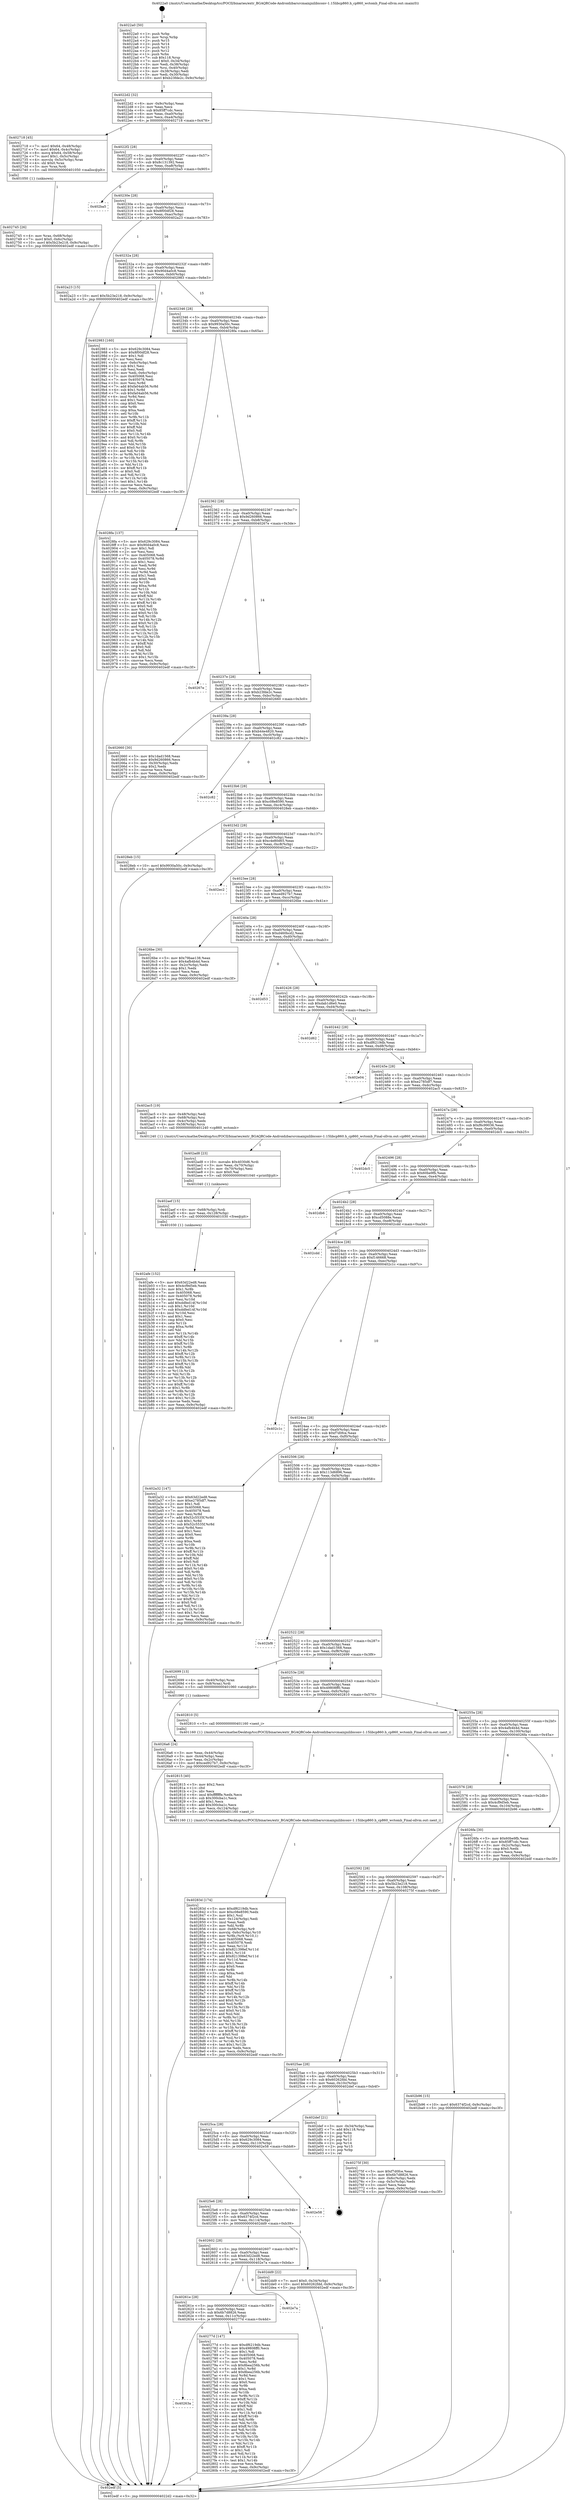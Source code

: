 digraph "0x4022a0" {
  label = "0x4022a0 (/mnt/c/Users/mathe/Desktop/tcc/POCII/binaries/extr_BGAQRCode-Androidzbarsrcmainjnilibiconv-1.15libcp860.h_cp860_wctomb_Final-ollvm.out::main(0))"
  labelloc = "t"
  node[shape=record]

  Entry [label="",width=0.3,height=0.3,shape=circle,fillcolor=black,style=filled]
  "0x4022d2" [label="{
     0x4022d2 [32]\l
     | [instrs]\l
     &nbsp;&nbsp;0x4022d2 \<+6\>: mov -0x9c(%rbp),%eax\l
     &nbsp;&nbsp;0x4022d8 \<+2\>: mov %eax,%ecx\l
     &nbsp;&nbsp;0x4022da \<+6\>: sub $0x85ff7cdc,%ecx\l
     &nbsp;&nbsp;0x4022e0 \<+6\>: mov %eax,-0xa0(%rbp)\l
     &nbsp;&nbsp;0x4022e6 \<+6\>: mov %ecx,-0xa4(%rbp)\l
     &nbsp;&nbsp;0x4022ec \<+6\>: je 0000000000402718 \<main+0x478\>\l
  }"]
  "0x402718" [label="{
     0x402718 [45]\l
     | [instrs]\l
     &nbsp;&nbsp;0x402718 \<+7\>: movl $0x64,-0x48(%rbp)\l
     &nbsp;&nbsp;0x40271f \<+7\>: movl $0x64,-0x4c(%rbp)\l
     &nbsp;&nbsp;0x402726 \<+8\>: movq $0x64,-0x58(%rbp)\l
     &nbsp;&nbsp;0x40272e \<+7\>: movl $0x1,-0x5c(%rbp)\l
     &nbsp;&nbsp;0x402735 \<+4\>: movslq -0x5c(%rbp),%rax\l
     &nbsp;&nbsp;0x402739 \<+4\>: shl $0x0,%rax\l
     &nbsp;&nbsp;0x40273d \<+3\>: mov %rax,%rdi\l
     &nbsp;&nbsp;0x402740 \<+5\>: call 0000000000401050 \<malloc@plt\>\l
     | [calls]\l
     &nbsp;&nbsp;0x401050 \{1\} (unknown)\l
  }"]
  "0x4022f2" [label="{
     0x4022f2 [28]\l
     | [instrs]\l
     &nbsp;&nbsp;0x4022f2 \<+5\>: jmp 00000000004022f7 \<main+0x57\>\l
     &nbsp;&nbsp;0x4022f7 \<+6\>: mov -0xa0(%rbp),%eax\l
     &nbsp;&nbsp;0x4022fd \<+5\>: sub $0x8c131392,%eax\l
     &nbsp;&nbsp;0x402302 \<+6\>: mov %eax,-0xa8(%rbp)\l
     &nbsp;&nbsp;0x402308 \<+6\>: je 0000000000402ba5 \<main+0x905\>\l
  }"]
  Exit [label="",width=0.3,height=0.3,shape=circle,fillcolor=black,style=filled,peripheries=2]
  "0x402ba5" [label="{
     0x402ba5\l
  }", style=dashed]
  "0x40230e" [label="{
     0x40230e [28]\l
     | [instrs]\l
     &nbsp;&nbsp;0x40230e \<+5\>: jmp 0000000000402313 \<main+0x73\>\l
     &nbsp;&nbsp;0x402313 \<+6\>: mov -0xa0(%rbp),%eax\l
     &nbsp;&nbsp;0x402319 \<+5\>: sub $0x8f00df28,%eax\l
     &nbsp;&nbsp;0x40231e \<+6\>: mov %eax,-0xac(%rbp)\l
     &nbsp;&nbsp;0x402324 \<+6\>: je 0000000000402a23 \<main+0x783\>\l
  }"]
  "0x402afe" [label="{
     0x402afe [152]\l
     | [instrs]\l
     &nbsp;&nbsp;0x402afe \<+5\>: mov $0x63d22ed8,%eax\l
     &nbsp;&nbsp;0x402b03 \<+5\>: mov $0x4cf9d5eb,%edx\l
     &nbsp;&nbsp;0x402b08 \<+3\>: mov $0x1,%r8b\l
     &nbsp;&nbsp;0x402b0b \<+7\>: mov 0x405068,%esi\l
     &nbsp;&nbsp;0x402b12 \<+8\>: mov 0x405078,%r9d\l
     &nbsp;&nbsp;0x402b1a \<+3\>: mov %esi,%r10d\l
     &nbsp;&nbsp;0x402b1d \<+7\>: add $0xddfed14f,%r10d\l
     &nbsp;&nbsp;0x402b24 \<+4\>: sub $0x1,%r10d\l
     &nbsp;&nbsp;0x402b28 \<+7\>: sub $0xddfed14f,%r10d\l
     &nbsp;&nbsp;0x402b2f \<+4\>: imul %r10d,%esi\l
     &nbsp;&nbsp;0x402b33 \<+3\>: and $0x1,%esi\l
     &nbsp;&nbsp;0x402b36 \<+3\>: cmp $0x0,%esi\l
     &nbsp;&nbsp;0x402b39 \<+4\>: sete %r11b\l
     &nbsp;&nbsp;0x402b3d \<+4\>: cmp $0xa,%r9d\l
     &nbsp;&nbsp;0x402b41 \<+3\>: setl %bl\l
     &nbsp;&nbsp;0x402b44 \<+3\>: mov %r11b,%r14b\l
     &nbsp;&nbsp;0x402b47 \<+4\>: xor $0xff,%r14b\l
     &nbsp;&nbsp;0x402b4b \<+3\>: mov %bl,%r15b\l
     &nbsp;&nbsp;0x402b4e \<+4\>: xor $0xff,%r15b\l
     &nbsp;&nbsp;0x402b52 \<+4\>: xor $0x1,%r8b\l
     &nbsp;&nbsp;0x402b56 \<+3\>: mov %r14b,%r12b\l
     &nbsp;&nbsp;0x402b59 \<+4\>: and $0xff,%r12b\l
     &nbsp;&nbsp;0x402b5d \<+3\>: and %r8b,%r11b\l
     &nbsp;&nbsp;0x402b60 \<+3\>: mov %r15b,%r13b\l
     &nbsp;&nbsp;0x402b63 \<+4\>: and $0xff,%r13b\l
     &nbsp;&nbsp;0x402b67 \<+3\>: and %r8b,%bl\l
     &nbsp;&nbsp;0x402b6a \<+3\>: or %r11b,%r12b\l
     &nbsp;&nbsp;0x402b6d \<+3\>: or %bl,%r13b\l
     &nbsp;&nbsp;0x402b70 \<+3\>: xor %r13b,%r12b\l
     &nbsp;&nbsp;0x402b73 \<+3\>: or %r15b,%r14b\l
     &nbsp;&nbsp;0x402b76 \<+4\>: xor $0xff,%r14b\l
     &nbsp;&nbsp;0x402b7a \<+4\>: or $0x1,%r8b\l
     &nbsp;&nbsp;0x402b7e \<+3\>: and %r8b,%r14b\l
     &nbsp;&nbsp;0x402b81 \<+3\>: or %r14b,%r12b\l
     &nbsp;&nbsp;0x402b84 \<+4\>: test $0x1,%r12b\l
     &nbsp;&nbsp;0x402b88 \<+3\>: cmovne %edx,%eax\l
     &nbsp;&nbsp;0x402b8b \<+6\>: mov %eax,-0x9c(%rbp)\l
     &nbsp;&nbsp;0x402b91 \<+5\>: jmp 0000000000402edf \<main+0xc3f\>\l
  }"]
  "0x402a23" [label="{
     0x402a23 [15]\l
     | [instrs]\l
     &nbsp;&nbsp;0x402a23 \<+10\>: movl $0x5b23e218,-0x9c(%rbp)\l
     &nbsp;&nbsp;0x402a2d \<+5\>: jmp 0000000000402edf \<main+0xc3f\>\l
  }"]
  "0x40232a" [label="{
     0x40232a [28]\l
     | [instrs]\l
     &nbsp;&nbsp;0x40232a \<+5\>: jmp 000000000040232f \<main+0x8f\>\l
     &nbsp;&nbsp;0x40232f \<+6\>: mov -0xa0(%rbp),%eax\l
     &nbsp;&nbsp;0x402335 \<+5\>: sub $0x90d4a0c8,%eax\l
     &nbsp;&nbsp;0x40233a \<+6\>: mov %eax,-0xb0(%rbp)\l
     &nbsp;&nbsp;0x402340 \<+6\>: je 0000000000402983 \<main+0x6e3\>\l
  }"]
  "0x402aef" [label="{
     0x402aef [15]\l
     | [instrs]\l
     &nbsp;&nbsp;0x402aef \<+4\>: mov -0x68(%rbp),%rdi\l
     &nbsp;&nbsp;0x402af3 \<+6\>: mov %eax,-0x128(%rbp)\l
     &nbsp;&nbsp;0x402af9 \<+5\>: call 0000000000401030 \<free@plt\>\l
     | [calls]\l
     &nbsp;&nbsp;0x401030 \{1\} (unknown)\l
  }"]
  "0x402983" [label="{
     0x402983 [160]\l
     | [instrs]\l
     &nbsp;&nbsp;0x402983 \<+5\>: mov $0x629c3084,%eax\l
     &nbsp;&nbsp;0x402988 \<+5\>: mov $0x8f00df28,%ecx\l
     &nbsp;&nbsp;0x40298d \<+2\>: mov $0x1,%dl\l
     &nbsp;&nbsp;0x40298f \<+2\>: xor %esi,%esi\l
     &nbsp;&nbsp;0x402991 \<+3\>: mov -0x6c(%rbp),%edi\l
     &nbsp;&nbsp;0x402994 \<+3\>: sub $0x1,%esi\l
     &nbsp;&nbsp;0x402997 \<+2\>: sub %esi,%edi\l
     &nbsp;&nbsp;0x402999 \<+3\>: mov %edi,-0x6c(%rbp)\l
     &nbsp;&nbsp;0x40299c \<+7\>: mov 0x405068,%esi\l
     &nbsp;&nbsp;0x4029a3 \<+7\>: mov 0x405078,%edi\l
     &nbsp;&nbsp;0x4029aa \<+3\>: mov %esi,%r8d\l
     &nbsp;&nbsp;0x4029ad \<+7\>: add $0xfa04ab56,%r8d\l
     &nbsp;&nbsp;0x4029b4 \<+4\>: sub $0x1,%r8d\l
     &nbsp;&nbsp;0x4029b8 \<+7\>: sub $0xfa04ab56,%r8d\l
     &nbsp;&nbsp;0x4029bf \<+4\>: imul %r8d,%esi\l
     &nbsp;&nbsp;0x4029c3 \<+3\>: and $0x1,%esi\l
     &nbsp;&nbsp;0x4029c6 \<+3\>: cmp $0x0,%esi\l
     &nbsp;&nbsp;0x4029c9 \<+4\>: sete %r9b\l
     &nbsp;&nbsp;0x4029cd \<+3\>: cmp $0xa,%edi\l
     &nbsp;&nbsp;0x4029d0 \<+4\>: setl %r10b\l
     &nbsp;&nbsp;0x4029d4 \<+3\>: mov %r9b,%r11b\l
     &nbsp;&nbsp;0x4029d7 \<+4\>: xor $0xff,%r11b\l
     &nbsp;&nbsp;0x4029db \<+3\>: mov %r10b,%bl\l
     &nbsp;&nbsp;0x4029de \<+3\>: xor $0xff,%bl\l
     &nbsp;&nbsp;0x4029e1 \<+3\>: xor $0x0,%dl\l
     &nbsp;&nbsp;0x4029e4 \<+3\>: mov %r11b,%r14b\l
     &nbsp;&nbsp;0x4029e7 \<+4\>: and $0x0,%r14b\l
     &nbsp;&nbsp;0x4029eb \<+3\>: and %dl,%r9b\l
     &nbsp;&nbsp;0x4029ee \<+3\>: mov %bl,%r15b\l
     &nbsp;&nbsp;0x4029f1 \<+4\>: and $0x0,%r15b\l
     &nbsp;&nbsp;0x4029f5 \<+3\>: and %dl,%r10b\l
     &nbsp;&nbsp;0x4029f8 \<+3\>: or %r9b,%r14b\l
     &nbsp;&nbsp;0x4029fb \<+3\>: or %r10b,%r15b\l
     &nbsp;&nbsp;0x4029fe \<+3\>: xor %r15b,%r14b\l
     &nbsp;&nbsp;0x402a01 \<+3\>: or %bl,%r11b\l
     &nbsp;&nbsp;0x402a04 \<+4\>: xor $0xff,%r11b\l
     &nbsp;&nbsp;0x402a08 \<+3\>: or $0x0,%dl\l
     &nbsp;&nbsp;0x402a0b \<+3\>: and %dl,%r11b\l
     &nbsp;&nbsp;0x402a0e \<+3\>: or %r11b,%r14b\l
     &nbsp;&nbsp;0x402a11 \<+4\>: test $0x1,%r14b\l
     &nbsp;&nbsp;0x402a15 \<+3\>: cmovne %ecx,%eax\l
     &nbsp;&nbsp;0x402a18 \<+6\>: mov %eax,-0x9c(%rbp)\l
     &nbsp;&nbsp;0x402a1e \<+5\>: jmp 0000000000402edf \<main+0xc3f\>\l
  }"]
  "0x402346" [label="{
     0x402346 [28]\l
     | [instrs]\l
     &nbsp;&nbsp;0x402346 \<+5\>: jmp 000000000040234b \<main+0xab\>\l
     &nbsp;&nbsp;0x40234b \<+6\>: mov -0xa0(%rbp),%eax\l
     &nbsp;&nbsp;0x402351 \<+5\>: sub $0x9930a50c,%eax\l
     &nbsp;&nbsp;0x402356 \<+6\>: mov %eax,-0xb4(%rbp)\l
     &nbsp;&nbsp;0x40235c \<+6\>: je 00000000004028fa \<main+0x65a\>\l
  }"]
  "0x402ad8" [label="{
     0x402ad8 [23]\l
     | [instrs]\l
     &nbsp;&nbsp;0x402ad8 \<+10\>: movabs $0x4030d6,%rdi\l
     &nbsp;&nbsp;0x402ae2 \<+3\>: mov %eax,-0x70(%rbp)\l
     &nbsp;&nbsp;0x402ae5 \<+3\>: mov -0x70(%rbp),%esi\l
     &nbsp;&nbsp;0x402ae8 \<+2\>: mov $0x0,%al\l
     &nbsp;&nbsp;0x402aea \<+5\>: call 0000000000401040 \<printf@plt\>\l
     | [calls]\l
     &nbsp;&nbsp;0x401040 \{1\} (unknown)\l
  }"]
  "0x4028fa" [label="{
     0x4028fa [137]\l
     | [instrs]\l
     &nbsp;&nbsp;0x4028fa \<+5\>: mov $0x629c3084,%eax\l
     &nbsp;&nbsp;0x4028ff \<+5\>: mov $0x90d4a0c8,%ecx\l
     &nbsp;&nbsp;0x402904 \<+2\>: mov $0x1,%dl\l
     &nbsp;&nbsp;0x402906 \<+2\>: xor %esi,%esi\l
     &nbsp;&nbsp;0x402908 \<+7\>: mov 0x405068,%edi\l
     &nbsp;&nbsp;0x40290f \<+8\>: mov 0x405078,%r8d\l
     &nbsp;&nbsp;0x402917 \<+3\>: sub $0x1,%esi\l
     &nbsp;&nbsp;0x40291a \<+3\>: mov %edi,%r9d\l
     &nbsp;&nbsp;0x40291d \<+3\>: add %esi,%r9d\l
     &nbsp;&nbsp;0x402920 \<+4\>: imul %r9d,%edi\l
     &nbsp;&nbsp;0x402924 \<+3\>: and $0x1,%edi\l
     &nbsp;&nbsp;0x402927 \<+3\>: cmp $0x0,%edi\l
     &nbsp;&nbsp;0x40292a \<+4\>: sete %r10b\l
     &nbsp;&nbsp;0x40292e \<+4\>: cmp $0xa,%r8d\l
     &nbsp;&nbsp;0x402932 \<+4\>: setl %r11b\l
     &nbsp;&nbsp;0x402936 \<+3\>: mov %r10b,%bl\l
     &nbsp;&nbsp;0x402939 \<+3\>: xor $0xff,%bl\l
     &nbsp;&nbsp;0x40293c \<+3\>: mov %r11b,%r14b\l
     &nbsp;&nbsp;0x40293f \<+4\>: xor $0xff,%r14b\l
     &nbsp;&nbsp;0x402943 \<+3\>: xor $0x0,%dl\l
     &nbsp;&nbsp;0x402946 \<+3\>: mov %bl,%r15b\l
     &nbsp;&nbsp;0x402949 \<+4\>: and $0x0,%r15b\l
     &nbsp;&nbsp;0x40294d \<+3\>: and %dl,%r10b\l
     &nbsp;&nbsp;0x402950 \<+3\>: mov %r14b,%r12b\l
     &nbsp;&nbsp;0x402953 \<+4\>: and $0x0,%r12b\l
     &nbsp;&nbsp;0x402957 \<+3\>: and %dl,%r11b\l
     &nbsp;&nbsp;0x40295a \<+3\>: or %r10b,%r15b\l
     &nbsp;&nbsp;0x40295d \<+3\>: or %r11b,%r12b\l
     &nbsp;&nbsp;0x402960 \<+3\>: xor %r12b,%r15b\l
     &nbsp;&nbsp;0x402963 \<+3\>: or %r14b,%bl\l
     &nbsp;&nbsp;0x402966 \<+3\>: xor $0xff,%bl\l
     &nbsp;&nbsp;0x402969 \<+3\>: or $0x0,%dl\l
     &nbsp;&nbsp;0x40296c \<+2\>: and %dl,%bl\l
     &nbsp;&nbsp;0x40296e \<+3\>: or %bl,%r15b\l
     &nbsp;&nbsp;0x402971 \<+4\>: test $0x1,%r15b\l
     &nbsp;&nbsp;0x402975 \<+3\>: cmovne %ecx,%eax\l
     &nbsp;&nbsp;0x402978 \<+6\>: mov %eax,-0x9c(%rbp)\l
     &nbsp;&nbsp;0x40297e \<+5\>: jmp 0000000000402edf \<main+0xc3f\>\l
  }"]
  "0x402362" [label="{
     0x402362 [28]\l
     | [instrs]\l
     &nbsp;&nbsp;0x402362 \<+5\>: jmp 0000000000402367 \<main+0xc7\>\l
     &nbsp;&nbsp;0x402367 \<+6\>: mov -0xa0(%rbp),%eax\l
     &nbsp;&nbsp;0x40236d \<+5\>: sub $0x9d260866,%eax\l
     &nbsp;&nbsp;0x402372 \<+6\>: mov %eax,-0xb8(%rbp)\l
     &nbsp;&nbsp;0x402378 \<+6\>: je 000000000040267e \<main+0x3de\>\l
  }"]
  "0x40283d" [label="{
     0x40283d [174]\l
     | [instrs]\l
     &nbsp;&nbsp;0x40283d \<+5\>: mov $0xdf6219db,%ecx\l
     &nbsp;&nbsp;0x402842 \<+5\>: mov $0xc08e8590,%edx\l
     &nbsp;&nbsp;0x402847 \<+3\>: mov $0x1,%sil\l
     &nbsp;&nbsp;0x40284a \<+6\>: mov -0x124(%rbp),%edi\l
     &nbsp;&nbsp;0x402850 \<+3\>: imul %eax,%edi\l
     &nbsp;&nbsp;0x402853 \<+3\>: mov %dil,%r8b\l
     &nbsp;&nbsp;0x402856 \<+4\>: mov -0x68(%rbp),%r9\l
     &nbsp;&nbsp;0x40285a \<+4\>: movslq -0x6c(%rbp),%r10\l
     &nbsp;&nbsp;0x40285e \<+4\>: mov %r8b,(%r9,%r10,1)\l
     &nbsp;&nbsp;0x402862 \<+7\>: mov 0x405068,%eax\l
     &nbsp;&nbsp;0x402869 \<+7\>: mov 0x405078,%edi\l
     &nbsp;&nbsp;0x402870 \<+3\>: mov %eax,%r11d\l
     &nbsp;&nbsp;0x402873 \<+7\>: sub $0x821398ef,%r11d\l
     &nbsp;&nbsp;0x40287a \<+4\>: sub $0x1,%r11d\l
     &nbsp;&nbsp;0x40287e \<+7\>: add $0x821398ef,%r11d\l
     &nbsp;&nbsp;0x402885 \<+4\>: imul %r11d,%eax\l
     &nbsp;&nbsp;0x402889 \<+3\>: and $0x1,%eax\l
     &nbsp;&nbsp;0x40288c \<+3\>: cmp $0x0,%eax\l
     &nbsp;&nbsp;0x40288f \<+4\>: sete %r8b\l
     &nbsp;&nbsp;0x402893 \<+3\>: cmp $0xa,%edi\l
     &nbsp;&nbsp;0x402896 \<+3\>: setl %bl\l
     &nbsp;&nbsp;0x402899 \<+3\>: mov %r8b,%r14b\l
     &nbsp;&nbsp;0x40289c \<+4\>: xor $0xff,%r14b\l
     &nbsp;&nbsp;0x4028a0 \<+3\>: mov %bl,%r15b\l
     &nbsp;&nbsp;0x4028a3 \<+4\>: xor $0xff,%r15b\l
     &nbsp;&nbsp;0x4028a7 \<+4\>: xor $0x0,%sil\l
     &nbsp;&nbsp;0x4028ab \<+3\>: mov %r14b,%r12b\l
     &nbsp;&nbsp;0x4028ae \<+4\>: and $0x0,%r12b\l
     &nbsp;&nbsp;0x4028b2 \<+3\>: and %sil,%r8b\l
     &nbsp;&nbsp;0x4028b5 \<+3\>: mov %r15b,%r13b\l
     &nbsp;&nbsp;0x4028b8 \<+4\>: and $0x0,%r13b\l
     &nbsp;&nbsp;0x4028bc \<+3\>: and %sil,%bl\l
     &nbsp;&nbsp;0x4028bf \<+3\>: or %r8b,%r12b\l
     &nbsp;&nbsp;0x4028c2 \<+3\>: or %bl,%r13b\l
     &nbsp;&nbsp;0x4028c5 \<+3\>: xor %r13b,%r12b\l
     &nbsp;&nbsp;0x4028c8 \<+3\>: or %r15b,%r14b\l
     &nbsp;&nbsp;0x4028cb \<+4\>: xor $0xff,%r14b\l
     &nbsp;&nbsp;0x4028cf \<+4\>: or $0x0,%sil\l
     &nbsp;&nbsp;0x4028d3 \<+3\>: and %sil,%r14b\l
     &nbsp;&nbsp;0x4028d6 \<+3\>: or %r14b,%r12b\l
     &nbsp;&nbsp;0x4028d9 \<+4\>: test $0x1,%r12b\l
     &nbsp;&nbsp;0x4028dd \<+3\>: cmovne %edx,%ecx\l
     &nbsp;&nbsp;0x4028e0 \<+6\>: mov %ecx,-0x9c(%rbp)\l
     &nbsp;&nbsp;0x4028e6 \<+5\>: jmp 0000000000402edf \<main+0xc3f\>\l
  }"]
  "0x40267e" [label="{
     0x40267e\l
  }", style=dashed]
  "0x40237e" [label="{
     0x40237e [28]\l
     | [instrs]\l
     &nbsp;&nbsp;0x40237e \<+5\>: jmp 0000000000402383 \<main+0xe3\>\l
     &nbsp;&nbsp;0x402383 \<+6\>: mov -0xa0(%rbp),%eax\l
     &nbsp;&nbsp;0x402389 \<+5\>: sub $0xb23fde2c,%eax\l
     &nbsp;&nbsp;0x40238e \<+6\>: mov %eax,-0xbc(%rbp)\l
     &nbsp;&nbsp;0x402394 \<+6\>: je 0000000000402660 \<main+0x3c0\>\l
  }"]
  "0x402815" [label="{
     0x402815 [40]\l
     | [instrs]\l
     &nbsp;&nbsp;0x402815 \<+5\>: mov $0x2,%ecx\l
     &nbsp;&nbsp;0x40281a \<+1\>: cltd\l
     &nbsp;&nbsp;0x40281b \<+2\>: idiv %ecx\l
     &nbsp;&nbsp;0x40281d \<+6\>: imul $0xfffffffe,%edx,%ecx\l
     &nbsp;&nbsp;0x402823 \<+6\>: sub $0x300cba1c,%ecx\l
     &nbsp;&nbsp;0x402829 \<+3\>: add $0x1,%ecx\l
     &nbsp;&nbsp;0x40282c \<+6\>: add $0x300cba1c,%ecx\l
     &nbsp;&nbsp;0x402832 \<+6\>: mov %ecx,-0x124(%rbp)\l
     &nbsp;&nbsp;0x402838 \<+5\>: call 0000000000401160 \<next_i\>\l
     | [calls]\l
     &nbsp;&nbsp;0x401160 \{1\} (/mnt/c/Users/mathe/Desktop/tcc/POCII/binaries/extr_BGAQRCode-Androidzbarsrcmainjnilibiconv-1.15libcp860.h_cp860_wctomb_Final-ollvm.out::next_i)\l
  }"]
  "0x402660" [label="{
     0x402660 [30]\l
     | [instrs]\l
     &nbsp;&nbsp;0x402660 \<+5\>: mov $0x1dad1568,%eax\l
     &nbsp;&nbsp;0x402665 \<+5\>: mov $0x9d260866,%ecx\l
     &nbsp;&nbsp;0x40266a \<+3\>: mov -0x30(%rbp),%edx\l
     &nbsp;&nbsp;0x40266d \<+3\>: cmp $0x2,%edx\l
     &nbsp;&nbsp;0x402670 \<+3\>: cmovne %ecx,%eax\l
     &nbsp;&nbsp;0x402673 \<+6\>: mov %eax,-0x9c(%rbp)\l
     &nbsp;&nbsp;0x402679 \<+5\>: jmp 0000000000402edf \<main+0xc3f\>\l
  }"]
  "0x40239a" [label="{
     0x40239a [28]\l
     | [instrs]\l
     &nbsp;&nbsp;0x40239a \<+5\>: jmp 000000000040239f \<main+0xff\>\l
     &nbsp;&nbsp;0x40239f \<+6\>: mov -0xa0(%rbp),%eax\l
     &nbsp;&nbsp;0x4023a5 \<+5\>: sub $0xb44e4820,%eax\l
     &nbsp;&nbsp;0x4023aa \<+6\>: mov %eax,-0xc0(%rbp)\l
     &nbsp;&nbsp;0x4023b0 \<+6\>: je 0000000000402c82 \<main+0x9e2\>\l
  }"]
  "0x402edf" [label="{
     0x402edf [5]\l
     | [instrs]\l
     &nbsp;&nbsp;0x402edf \<+5\>: jmp 00000000004022d2 \<main+0x32\>\l
  }"]
  "0x4022a0" [label="{
     0x4022a0 [50]\l
     | [instrs]\l
     &nbsp;&nbsp;0x4022a0 \<+1\>: push %rbp\l
     &nbsp;&nbsp;0x4022a1 \<+3\>: mov %rsp,%rbp\l
     &nbsp;&nbsp;0x4022a4 \<+2\>: push %r15\l
     &nbsp;&nbsp;0x4022a6 \<+2\>: push %r14\l
     &nbsp;&nbsp;0x4022a8 \<+2\>: push %r13\l
     &nbsp;&nbsp;0x4022aa \<+2\>: push %r12\l
     &nbsp;&nbsp;0x4022ac \<+1\>: push %rbx\l
     &nbsp;&nbsp;0x4022ad \<+7\>: sub $0x118,%rsp\l
     &nbsp;&nbsp;0x4022b4 \<+7\>: movl $0x0,-0x34(%rbp)\l
     &nbsp;&nbsp;0x4022bb \<+3\>: mov %edi,-0x38(%rbp)\l
     &nbsp;&nbsp;0x4022be \<+4\>: mov %rsi,-0x40(%rbp)\l
     &nbsp;&nbsp;0x4022c2 \<+3\>: mov -0x38(%rbp),%edi\l
     &nbsp;&nbsp;0x4022c5 \<+3\>: mov %edi,-0x30(%rbp)\l
     &nbsp;&nbsp;0x4022c8 \<+10\>: movl $0xb23fde2c,-0x9c(%rbp)\l
  }"]
  "0x40263a" [label="{
     0x40263a\l
  }", style=dashed]
  "0x402c82" [label="{
     0x402c82\l
  }", style=dashed]
  "0x4023b6" [label="{
     0x4023b6 [28]\l
     | [instrs]\l
     &nbsp;&nbsp;0x4023b6 \<+5\>: jmp 00000000004023bb \<main+0x11b\>\l
     &nbsp;&nbsp;0x4023bb \<+6\>: mov -0xa0(%rbp),%eax\l
     &nbsp;&nbsp;0x4023c1 \<+5\>: sub $0xc08e8590,%eax\l
     &nbsp;&nbsp;0x4023c6 \<+6\>: mov %eax,-0xc4(%rbp)\l
     &nbsp;&nbsp;0x4023cc \<+6\>: je 00000000004028eb \<main+0x64b\>\l
  }"]
  "0x40277d" [label="{
     0x40277d [147]\l
     | [instrs]\l
     &nbsp;&nbsp;0x40277d \<+5\>: mov $0xdf6219db,%eax\l
     &nbsp;&nbsp;0x402782 \<+5\>: mov $0x49808ff0,%ecx\l
     &nbsp;&nbsp;0x402787 \<+2\>: mov $0x1,%dl\l
     &nbsp;&nbsp;0x402789 \<+7\>: mov 0x405068,%esi\l
     &nbsp;&nbsp;0x402790 \<+7\>: mov 0x405078,%edi\l
     &nbsp;&nbsp;0x402797 \<+3\>: mov %esi,%r8d\l
     &nbsp;&nbsp;0x40279a \<+7\>: sub $0x8bea256b,%r8d\l
     &nbsp;&nbsp;0x4027a1 \<+4\>: sub $0x1,%r8d\l
     &nbsp;&nbsp;0x4027a5 \<+7\>: add $0x8bea256b,%r8d\l
     &nbsp;&nbsp;0x4027ac \<+4\>: imul %r8d,%esi\l
     &nbsp;&nbsp;0x4027b0 \<+3\>: and $0x1,%esi\l
     &nbsp;&nbsp;0x4027b3 \<+3\>: cmp $0x0,%esi\l
     &nbsp;&nbsp;0x4027b6 \<+4\>: sete %r9b\l
     &nbsp;&nbsp;0x4027ba \<+3\>: cmp $0xa,%edi\l
     &nbsp;&nbsp;0x4027bd \<+4\>: setl %r10b\l
     &nbsp;&nbsp;0x4027c1 \<+3\>: mov %r9b,%r11b\l
     &nbsp;&nbsp;0x4027c4 \<+4\>: xor $0xff,%r11b\l
     &nbsp;&nbsp;0x4027c8 \<+3\>: mov %r10b,%bl\l
     &nbsp;&nbsp;0x4027cb \<+3\>: xor $0xff,%bl\l
     &nbsp;&nbsp;0x4027ce \<+3\>: xor $0x1,%dl\l
     &nbsp;&nbsp;0x4027d1 \<+3\>: mov %r11b,%r14b\l
     &nbsp;&nbsp;0x4027d4 \<+4\>: and $0xff,%r14b\l
     &nbsp;&nbsp;0x4027d8 \<+3\>: and %dl,%r9b\l
     &nbsp;&nbsp;0x4027db \<+3\>: mov %bl,%r15b\l
     &nbsp;&nbsp;0x4027de \<+4\>: and $0xff,%r15b\l
     &nbsp;&nbsp;0x4027e2 \<+3\>: and %dl,%r10b\l
     &nbsp;&nbsp;0x4027e5 \<+3\>: or %r9b,%r14b\l
     &nbsp;&nbsp;0x4027e8 \<+3\>: or %r10b,%r15b\l
     &nbsp;&nbsp;0x4027eb \<+3\>: xor %r15b,%r14b\l
     &nbsp;&nbsp;0x4027ee \<+3\>: or %bl,%r11b\l
     &nbsp;&nbsp;0x4027f1 \<+4\>: xor $0xff,%r11b\l
     &nbsp;&nbsp;0x4027f5 \<+3\>: or $0x1,%dl\l
     &nbsp;&nbsp;0x4027f8 \<+3\>: and %dl,%r11b\l
     &nbsp;&nbsp;0x4027fb \<+3\>: or %r11b,%r14b\l
     &nbsp;&nbsp;0x4027fe \<+4\>: test $0x1,%r14b\l
     &nbsp;&nbsp;0x402802 \<+3\>: cmovne %ecx,%eax\l
     &nbsp;&nbsp;0x402805 \<+6\>: mov %eax,-0x9c(%rbp)\l
     &nbsp;&nbsp;0x40280b \<+5\>: jmp 0000000000402edf \<main+0xc3f\>\l
  }"]
  "0x4028eb" [label="{
     0x4028eb [15]\l
     | [instrs]\l
     &nbsp;&nbsp;0x4028eb \<+10\>: movl $0x9930a50c,-0x9c(%rbp)\l
     &nbsp;&nbsp;0x4028f5 \<+5\>: jmp 0000000000402edf \<main+0xc3f\>\l
  }"]
  "0x4023d2" [label="{
     0x4023d2 [28]\l
     | [instrs]\l
     &nbsp;&nbsp;0x4023d2 \<+5\>: jmp 00000000004023d7 \<main+0x137\>\l
     &nbsp;&nbsp;0x4023d7 \<+6\>: mov -0xa0(%rbp),%eax\l
     &nbsp;&nbsp;0x4023dd \<+5\>: sub $0xc4e80d65,%eax\l
     &nbsp;&nbsp;0x4023e2 \<+6\>: mov %eax,-0xc8(%rbp)\l
     &nbsp;&nbsp;0x4023e8 \<+6\>: je 0000000000402ec2 \<main+0xc22\>\l
  }"]
  "0x40261e" [label="{
     0x40261e [28]\l
     | [instrs]\l
     &nbsp;&nbsp;0x40261e \<+5\>: jmp 0000000000402623 \<main+0x383\>\l
     &nbsp;&nbsp;0x402623 \<+6\>: mov -0xa0(%rbp),%eax\l
     &nbsp;&nbsp;0x402629 \<+5\>: sub $0x6b7d8826,%eax\l
     &nbsp;&nbsp;0x40262e \<+6\>: mov %eax,-0x11c(%rbp)\l
     &nbsp;&nbsp;0x402634 \<+6\>: je 000000000040277d \<main+0x4dd\>\l
  }"]
  "0x402ec2" [label="{
     0x402ec2\l
  }", style=dashed]
  "0x4023ee" [label="{
     0x4023ee [28]\l
     | [instrs]\l
     &nbsp;&nbsp;0x4023ee \<+5\>: jmp 00000000004023f3 \<main+0x153\>\l
     &nbsp;&nbsp;0x4023f3 \<+6\>: mov -0xa0(%rbp),%eax\l
     &nbsp;&nbsp;0x4023f9 \<+5\>: sub $0xced927b7,%eax\l
     &nbsp;&nbsp;0x4023fe \<+6\>: mov %eax,-0xcc(%rbp)\l
     &nbsp;&nbsp;0x402404 \<+6\>: je 00000000004026be \<main+0x41e\>\l
  }"]
  "0x402e7a" [label="{
     0x402e7a\l
  }", style=dashed]
  "0x4026be" [label="{
     0x4026be [30]\l
     | [instrs]\l
     &nbsp;&nbsp;0x4026be \<+5\>: mov $0x79bae138,%eax\l
     &nbsp;&nbsp;0x4026c3 \<+5\>: mov $0x4afb4b4d,%ecx\l
     &nbsp;&nbsp;0x4026c8 \<+3\>: mov -0x2c(%rbp),%edx\l
     &nbsp;&nbsp;0x4026cb \<+3\>: cmp $0x1,%edx\l
     &nbsp;&nbsp;0x4026ce \<+3\>: cmovl %ecx,%eax\l
     &nbsp;&nbsp;0x4026d1 \<+6\>: mov %eax,-0x9c(%rbp)\l
     &nbsp;&nbsp;0x4026d7 \<+5\>: jmp 0000000000402edf \<main+0xc3f\>\l
  }"]
  "0x40240a" [label="{
     0x40240a [28]\l
     | [instrs]\l
     &nbsp;&nbsp;0x40240a \<+5\>: jmp 000000000040240f \<main+0x16f\>\l
     &nbsp;&nbsp;0x40240f \<+6\>: mov -0xa0(%rbp),%eax\l
     &nbsp;&nbsp;0x402415 \<+5\>: sub $0xd460bcd2,%eax\l
     &nbsp;&nbsp;0x40241a \<+6\>: mov %eax,-0xd0(%rbp)\l
     &nbsp;&nbsp;0x402420 \<+6\>: je 0000000000402d53 \<main+0xab3\>\l
  }"]
  "0x402602" [label="{
     0x402602 [28]\l
     | [instrs]\l
     &nbsp;&nbsp;0x402602 \<+5\>: jmp 0000000000402607 \<main+0x367\>\l
     &nbsp;&nbsp;0x402607 \<+6\>: mov -0xa0(%rbp),%eax\l
     &nbsp;&nbsp;0x40260d \<+5\>: sub $0x63d22ed8,%eax\l
     &nbsp;&nbsp;0x402612 \<+6\>: mov %eax,-0x118(%rbp)\l
     &nbsp;&nbsp;0x402618 \<+6\>: je 0000000000402e7a \<main+0xbda\>\l
  }"]
  "0x402d53" [label="{
     0x402d53\l
  }", style=dashed]
  "0x402426" [label="{
     0x402426 [28]\l
     | [instrs]\l
     &nbsp;&nbsp;0x402426 \<+5\>: jmp 000000000040242b \<main+0x18b\>\l
     &nbsp;&nbsp;0x40242b \<+6\>: mov -0xa0(%rbp),%eax\l
     &nbsp;&nbsp;0x402431 \<+5\>: sub $0xdab1d6e0,%eax\l
     &nbsp;&nbsp;0x402436 \<+6\>: mov %eax,-0xd4(%rbp)\l
     &nbsp;&nbsp;0x40243c \<+6\>: je 0000000000402d62 \<main+0xac2\>\l
  }"]
  "0x402dd9" [label="{
     0x402dd9 [22]\l
     | [instrs]\l
     &nbsp;&nbsp;0x402dd9 \<+7\>: movl $0x0,-0x34(%rbp)\l
     &nbsp;&nbsp;0x402de0 \<+10\>: movl $0x60262fdd,-0x9c(%rbp)\l
     &nbsp;&nbsp;0x402dea \<+5\>: jmp 0000000000402edf \<main+0xc3f\>\l
  }"]
  "0x402d62" [label="{
     0x402d62\l
  }", style=dashed]
  "0x402442" [label="{
     0x402442 [28]\l
     | [instrs]\l
     &nbsp;&nbsp;0x402442 \<+5\>: jmp 0000000000402447 \<main+0x1a7\>\l
     &nbsp;&nbsp;0x402447 \<+6\>: mov -0xa0(%rbp),%eax\l
     &nbsp;&nbsp;0x40244d \<+5\>: sub $0xdf6219db,%eax\l
     &nbsp;&nbsp;0x402452 \<+6\>: mov %eax,-0xd8(%rbp)\l
     &nbsp;&nbsp;0x402458 \<+6\>: je 0000000000402e04 \<main+0xb64\>\l
  }"]
  "0x4025e6" [label="{
     0x4025e6 [28]\l
     | [instrs]\l
     &nbsp;&nbsp;0x4025e6 \<+5\>: jmp 00000000004025eb \<main+0x34b\>\l
     &nbsp;&nbsp;0x4025eb \<+6\>: mov -0xa0(%rbp),%eax\l
     &nbsp;&nbsp;0x4025f1 \<+5\>: sub $0x6374f2cd,%eax\l
     &nbsp;&nbsp;0x4025f6 \<+6\>: mov %eax,-0x114(%rbp)\l
     &nbsp;&nbsp;0x4025fc \<+6\>: je 0000000000402dd9 \<main+0xb39\>\l
  }"]
  "0x402e04" [label="{
     0x402e04\l
  }", style=dashed]
  "0x40245e" [label="{
     0x40245e [28]\l
     | [instrs]\l
     &nbsp;&nbsp;0x40245e \<+5\>: jmp 0000000000402463 \<main+0x1c3\>\l
     &nbsp;&nbsp;0x402463 \<+6\>: mov -0xa0(%rbp),%eax\l
     &nbsp;&nbsp;0x402469 \<+5\>: sub $0xe2785df7,%eax\l
     &nbsp;&nbsp;0x40246e \<+6\>: mov %eax,-0xdc(%rbp)\l
     &nbsp;&nbsp;0x402474 \<+6\>: je 0000000000402ac5 \<main+0x825\>\l
  }"]
  "0x402e58" [label="{
     0x402e58\l
  }", style=dashed]
  "0x402ac5" [label="{
     0x402ac5 [19]\l
     | [instrs]\l
     &nbsp;&nbsp;0x402ac5 \<+3\>: mov -0x48(%rbp),%edi\l
     &nbsp;&nbsp;0x402ac8 \<+4\>: mov -0x68(%rbp),%rsi\l
     &nbsp;&nbsp;0x402acc \<+3\>: mov -0x4c(%rbp),%edx\l
     &nbsp;&nbsp;0x402acf \<+4\>: mov -0x58(%rbp),%rcx\l
     &nbsp;&nbsp;0x402ad3 \<+5\>: call 0000000000401240 \<cp860_wctomb\>\l
     | [calls]\l
     &nbsp;&nbsp;0x401240 \{1\} (/mnt/c/Users/mathe/Desktop/tcc/POCII/binaries/extr_BGAQRCode-Androidzbarsrcmainjnilibiconv-1.15libcp860.h_cp860_wctomb_Final-ollvm.out::cp860_wctomb)\l
  }"]
  "0x40247a" [label="{
     0x40247a [28]\l
     | [instrs]\l
     &nbsp;&nbsp;0x40247a \<+5\>: jmp 000000000040247f \<main+0x1df\>\l
     &nbsp;&nbsp;0x40247f \<+6\>: mov -0xa0(%rbp),%eax\l
     &nbsp;&nbsp;0x402485 \<+5\>: sub $0xf6c99036,%eax\l
     &nbsp;&nbsp;0x40248a \<+6\>: mov %eax,-0xe0(%rbp)\l
     &nbsp;&nbsp;0x402490 \<+6\>: je 0000000000402dc5 \<main+0xb25\>\l
  }"]
  "0x4025ca" [label="{
     0x4025ca [28]\l
     | [instrs]\l
     &nbsp;&nbsp;0x4025ca \<+5\>: jmp 00000000004025cf \<main+0x32f\>\l
     &nbsp;&nbsp;0x4025cf \<+6\>: mov -0xa0(%rbp),%eax\l
     &nbsp;&nbsp;0x4025d5 \<+5\>: sub $0x629c3084,%eax\l
     &nbsp;&nbsp;0x4025da \<+6\>: mov %eax,-0x110(%rbp)\l
     &nbsp;&nbsp;0x4025e0 \<+6\>: je 0000000000402e58 \<main+0xbb8\>\l
  }"]
  "0x402dc5" [label="{
     0x402dc5\l
  }", style=dashed]
  "0x402496" [label="{
     0x402496 [28]\l
     | [instrs]\l
     &nbsp;&nbsp;0x402496 \<+5\>: jmp 000000000040249b \<main+0x1fb\>\l
     &nbsp;&nbsp;0x40249b \<+6\>: mov -0xa0(%rbp),%eax\l
     &nbsp;&nbsp;0x4024a1 \<+5\>: sub $0x60be9fb,%eax\l
     &nbsp;&nbsp;0x4024a6 \<+6\>: mov %eax,-0xe4(%rbp)\l
     &nbsp;&nbsp;0x4024ac \<+6\>: je 0000000000402db6 \<main+0xb16\>\l
  }"]
  "0x402def" [label="{
     0x402def [21]\l
     | [instrs]\l
     &nbsp;&nbsp;0x402def \<+3\>: mov -0x34(%rbp),%eax\l
     &nbsp;&nbsp;0x402df2 \<+7\>: add $0x118,%rsp\l
     &nbsp;&nbsp;0x402df9 \<+1\>: pop %rbx\l
     &nbsp;&nbsp;0x402dfa \<+2\>: pop %r12\l
     &nbsp;&nbsp;0x402dfc \<+2\>: pop %r13\l
     &nbsp;&nbsp;0x402dfe \<+2\>: pop %r14\l
     &nbsp;&nbsp;0x402e00 \<+2\>: pop %r15\l
     &nbsp;&nbsp;0x402e02 \<+1\>: pop %rbp\l
     &nbsp;&nbsp;0x402e03 \<+1\>: ret\l
  }"]
  "0x402db6" [label="{
     0x402db6\l
  }", style=dashed]
  "0x4024b2" [label="{
     0x4024b2 [28]\l
     | [instrs]\l
     &nbsp;&nbsp;0x4024b2 \<+5\>: jmp 00000000004024b7 \<main+0x217\>\l
     &nbsp;&nbsp;0x4024b7 \<+6\>: mov -0xa0(%rbp),%eax\l
     &nbsp;&nbsp;0x4024bd \<+5\>: sub $0xcd5088e,%eax\l
     &nbsp;&nbsp;0x4024c2 \<+6\>: mov %eax,-0xe8(%rbp)\l
     &nbsp;&nbsp;0x4024c8 \<+6\>: je 0000000000402cdd \<main+0xa3d\>\l
  }"]
  "0x4025ae" [label="{
     0x4025ae [28]\l
     | [instrs]\l
     &nbsp;&nbsp;0x4025ae \<+5\>: jmp 00000000004025b3 \<main+0x313\>\l
     &nbsp;&nbsp;0x4025b3 \<+6\>: mov -0xa0(%rbp),%eax\l
     &nbsp;&nbsp;0x4025b9 \<+5\>: sub $0x60262fdd,%eax\l
     &nbsp;&nbsp;0x4025be \<+6\>: mov %eax,-0x10c(%rbp)\l
     &nbsp;&nbsp;0x4025c4 \<+6\>: je 0000000000402def \<main+0xb4f\>\l
  }"]
  "0x402cdd" [label="{
     0x402cdd\l
  }", style=dashed]
  "0x4024ce" [label="{
     0x4024ce [28]\l
     | [instrs]\l
     &nbsp;&nbsp;0x4024ce \<+5\>: jmp 00000000004024d3 \<main+0x233\>\l
     &nbsp;&nbsp;0x4024d3 \<+6\>: mov -0xa0(%rbp),%eax\l
     &nbsp;&nbsp;0x4024d9 \<+5\>: sub $0xf146668,%eax\l
     &nbsp;&nbsp;0x4024de \<+6\>: mov %eax,-0xec(%rbp)\l
     &nbsp;&nbsp;0x4024e4 \<+6\>: je 0000000000402c1c \<main+0x97c\>\l
  }"]
  "0x40275f" [label="{
     0x40275f [30]\l
     | [instrs]\l
     &nbsp;&nbsp;0x40275f \<+5\>: mov $0xf7d0fce,%eax\l
     &nbsp;&nbsp;0x402764 \<+5\>: mov $0x6b7d8826,%ecx\l
     &nbsp;&nbsp;0x402769 \<+3\>: mov -0x6c(%rbp),%edx\l
     &nbsp;&nbsp;0x40276c \<+3\>: cmp -0x5c(%rbp),%edx\l
     &nbsp;&nbsp;0x40276f \<+3\>: cmovl %ecx,%eax\l
     &nbsp;&nbsp;0x402772 \<+6\>: mov %eax,-0x9c(%rbp)\l
     &nbsp;&nbsp;0x402778 \<+5\>: jmp 0000000000402edf \<main+0xc3f\>\l
  }"]
  "0x402c1c" [label="{
     0x402c1c\l
  }", style=dashed]
  "0x4024ea" [label="{
     0x4024ea [28]\l
     | [instrs]\l
     &nbsp;&nbsp;0x4024ea \<+5\>: jmp 00000000004024ef \<main+0x24f\>\l
     &nbsp;&nbsp;0x4024ef \<+6\>: mov -0xa0(%rbp),%eax\l
     &nbsp;&nbsp;0x4024f5 \<+5\>: sub $0xf7d0fce,%eax\l
     &nbsp;&nbsp;0x4024fa \<+6\>: mov %eax,-0xf0(%rbp)\l
     &nbsp;&nbsp;0x402500 \<+6\>: je 0000000000402a32 \<main+0x792\>\l
  }"]
  "0x402592" [label="{
     0x402592 [28]\l
     | [instrs]\l
     &nbsp;&nbsp;0x402592 \<+5\>: jmp 0000000000402597 \<main+0x2f7\>\l
     &nbsp;&nbsp;0x402597 \<+6\>: mov -0xa0(%rbp),%eax\l
     &nbsp;&nbsp;0x40259d \<+5\>: sub $0x5b23e218,%eax\l
     &nbsp;&nbsp;0x4025a2 \<+6\>: mov %eax,-0x108(%rbp)\l
     &nbsp;&nbsp;0x4025a8 \<+6\>: je 000000000040275f \<main+0x4bf\>\l
  }"]
  "0x402a32" [label="{
     0x402a32 [147]\l
     | [instrs]\l
     &nbsp;&nbsp;0x402a32 \<+5\>: mov $0x63d22ed8,%eax\l
     &nbsp;&nbsp;0x402a37 \<+5\>: mov $0xe2785df7,%ecx\l
     &nbsp;&nbsp;0x402a3c \<+2\>: mov $0x1,%dl\l
     &nbsp;&nbsp;0x402a3e \<+7\>: mov 0x405068,%esi\l
     &nbsp;&nbsp;0x402a45 \<+7\>: mov 0x405078,%edi\l
     &nbsp;&nbsp;0x402a4c \<+3\>: mov %esi,%r8d\l
     &nbsp;&nbsp;0x402a4f \<+7\>: add $0x52c5535f,%r8d\l
     &nbsp;&nbsp;0x402a56 \<+4\>: sub $0x1,%r8d\l
     &nbsp;&nbsp;0x402a5a \<+7\>: sub $0x52c5535f,%r8d\l
     &nbsp;&nbsp;0x402a61 \<+4\>: imul %r8d,%esi\l
     &nbsp;&nbsp;0x402a65 \<+3\>: and $0x1,%esi\l
     &nbsp;&nbsp;0x402a68 \<+3\>: cmp $0x0,%esi\l
     &nbsp;&nbsp;0x402a6b \<+4\>: sete %r9b\l
     &nbsp;&nbsp;0x402a6f \<+3\>: cmp $0xa,%edi\l
     &nbsp;&nbsp;0x402a72 \<+4\>: setl %r10b\l
     &nbsp;&nbsp;0x402a76 \<+3\>: mov %r9b,%r11b\l
     &nbsp;&nbsp;0x402a79 \<+4\>: xor $0xff,%r11b\l
     &nbsp;&nbsp;0x402a7d \<+3\>: mov %r10b,%bl\l
     &nbsp;&nbsp;0x402a80 \<+3\>: xor $0xff,%bl\l
     &nbsp;&nbsp;0x402a83 \<+3\>: xor $0x0,%dl\l
     &nbsp;&nbsp;0x402a86 \<+3\>: mov %r11b,%r14b\l
     &nbsp;&nbsp;0x402a89 \<+4\>: and $0x0,%r14b\l
     &nbsp;&nbsp;0x402a8d \<+3\>: and %dl,%r9b\l
     &nbsp;&nbsp;0x402a90 \<+3\>: mov %bl,%r15b\l
     &nbsp;&nbsp;0x402a93 \<+4\>: and $0x0,%r15b\l
     &nbsp;&nbsp;0x402a97 \<+3\>: and %dl,%r10b\l
     &nbsp;&nbsp;0x402a9a \<+3\>: or %r9b,%r14b\l
     &nbsp;&nbsp;0x402a9d \<+3\>: or %r10b,%r15b\l
     &nbsp;&nbsp;0x402aa0 \<+3\>: xor %r15b,%r14b\l
     &nbsp;&nbsp;0x402aa3 \<+3\>: or %bl,%r11b\l
     &nbsp;&nbsp;0x402aa6 \<+4\>: xor $0xff,%r11b\l
     &nbsp;&nbsp;0x402aaa \<+3\>: or $0x0,%dl\l
     &nbsp;&nbsp;0x402aad \<+3\>: and %dl,%r11b\l
     &nbsp;&nbsp;0x402ab0 \<+3\>: or %r11b,%r14b\l
     &nbsp;&nbsp;0x402ab3 \<+4\>: test $0x1,%r14b\l
     &nbsp;&nbsp;0x402ab7 \<+3\>: cmovne %ecx,%eax\l
     &nbsp;&nbsp;0x402aba \<+6\>: mov %eax,-0x9c(%rbp)\l
     &nbsp;&nbsp;0x402ac0 \<+5\>: jmp 0000000000402edf \<main+0xc3f\>\l
  }"]
  "0x402506" [label="{
     0x402506 [28]\l
     | [instrs]\l
     &nbsp;&nbsp;0x402506 \<+5\>: jmp 000000000040250b \<main+0x26b\>\l
     &nbsp;&nbsp;0x40250b \<+6\>: mov -0xa0(%rbp),%eax\l
     &nbsp;&nbsp;0x402511 \<+5\>: sub $0x113d6896,%eax\l
     &nbsp;&nbsp;0x402516 \<+6\>: mov %eax,-0xf4(%rbp)\l
     &nbsp;&nbsp;0x40251c \<+6\>: je 0000000000402bf8 \<main+0x958\>\l
  }"]
  "0x402b96" [label="{
     0x402b96 [15]\l
     | [instrs]\l
     &nbsp;&nbsp;0x402b96 \<+10\>: movl $0x6374f2cd,-0x9c(%rbp)\l
     &nbsp;&nbsp;0x402ba0 \<+5\>: jmp 0000000000402edf \<main+0xc3f\>\l
  }"]
  "0x402bf8" [label="{
     0x402bf8\l
  }", style=dashed]
  "0x402522" [label="{
     0x402522 [28]\l
     | [instrs]\l
     &nbsp;&nbsp;0x402522 \<+5\>: jmp 0000000000402527 \<main+0x287\>\l
     &nbsp;&nbsp;0x402527 \<+6\>: mov -0xa0(%rbp),%eax\l
     &nbsp;&nbsp;0x40252d \<+5\>: sub $0x1dad1568,%eax\l
     &nbsp;&nbsp;0x402532 \<+6\>: mov %eax,-0xf8(%rbp)\l
     &nbsp;&nbsp;0x402538 \<+6\>: je 0000000000402699 \<main+0x3f9\>\l
  }"]
  "0x402745" [label="{
     0x402745 [26]\l
     | [instrs]\l
     &nbsp;&nbsp;0x402745 \<+4\>: mov %rax,-0x68(%rbp)\l
     &nbsp;&nbsp;0x402749 \<+7\>: movl $0x0,-0x6c(%rbp)\l
     &nbsp;&nbsp;0x402750 \<+10\>: movl $0x5b23e218,-0x9c(%rbp)\l
     &nbsp;&nbsp;0x40275a \<+5\>: jmp 0000000000402edf \<main+0xc3f\>\l
  }"]
  "0x402699" [label="{
     0x402699 [13]\l
     | [instrs]\l
     &nbsp;&nbsp;0x402699 \<+4\>: mov -0x40(%rbp),%rax\l
     &nbsp;&nbsp;0x40269d \<+4\>: mov 0x8(%rax),%rdi\l
     &nbsp;&nbsp;0x4026a1 \<+5\>: call 0000000000401060 \<atoi@plt\>\l
     | [calls]\l
     &nbsp;&nbsp;0x401060 \{1\} (unknown)\l
  }"]
  "0x40253e" [label="{
     0x40253e [28]\l
     | [instrs]\l
     &nbsp;&nbsp;0x40253e \<+5\>: jmp 0000000000402543 \<main+0x2a3\>\l
     &nbsp;&nbsp;0x402543 \<+6\>: mov -0xa0(%rbp),%eax\l
     &nbsp;&nbsp;0x402549 \<+5\>: sub $0x49808ff0,%eax\l
     &nbsp;&nbsp;0x40254e \<+6\>: mov %eax,-0xfc(%rbp)\l
     &nbsp;&nbsp;0x402554 \<+6\>: je 0000000000402810 \<main+0x570\>\l
  }"]
  "0x4026a6" [label="{
     0x4026a6 [24]\l
     | [instrs]\l
     &nbsp;&nbsp;0x4026a6 \<+3\>: mov %eax,-0x44(%rbp)\l
     &nbsp;&nbsp;0x4026a9 \<+3\>: mov -0x44(%rbp),%eax\l
     &nbsp;&nbsp;0x4026ac \<+3\>: mov %eax,-0x2c(%rbp)\l
     &nbsp;&nbsp;0x4026af \<+10\>: movl $0xced927b7,-0x9c(%rbp)\l
     &nbsp;&nbsp;0x4026b9 \<+5\>: jmp 0000000000402edf \<main+0xc3f\>\l
  }"]
  "0x402576" [label="{
     0x402576 [28]\l
     | [instrs]\l
     &nbsp;&nbsp;0x402576 \<+5\>: jmp 000000000040257b \<main+0x2db\>\l
     &nbsp;&nbsp;0x40257b \<+6\>: mov -0xa0(%rbp),%eax\l
     &nbsp;&nbsp;0x402581 \<+5\>: sub $0x4cf9d5eb,%eax\l
     &nbsp;&nbsp;0x402586 \<+6\>: mov %eax,-0x104(%rbp)\l
     &nbsp;&nbsp;0x40258c \<+6\>: je 0000000000402b96 \<main+0x8f6\>\l
  }"]
  "0x402810" [label="{
     0x402810 [5]\l
     | [instrs]\l
     &nbsp;&nbsp;0x402810 \<+5\>: call 0000000000401160 \<next_i\>\l
     | [calls]\l
     &nbsp;&nbsp;0x401160 \{1\} (/mnt/c/Users/mathe/Desktop/tcc/POCII/binaries/extr_BGAQRCode-Androidzbarsrcmainjnilibiconv-1.15libcp860.h_cp860_wctomb_Final-ollvm.out::next_i)\l
  }"]
  "0x40255a" [label="{
     0x40255a [28]\l
     | [instrs]\l
     &nbsp;&nbsp;0x40255a \<+5\>: jmp 000000000040255f \<main+0x2bf\>\l
     &nbsp;&nbsp;0x40255f \<+6\>: mov -0xa0(%rbp),%eax\l
     &nbsp;&nbsp;0x402565 \<+5\>: sub $0x4afb4b4d,%eax\l
     &nbsp;&nbsp;0x40256a \<+6\>: mov %eax,-0x100(%rbp)\l
     &nbsp;&nbsp;0x402570 \<+6\>: je 00000000004026fa \<main+0x45a\>\l
  }"]
  "0x4026fa" [label="{
     0x4026fa [30]\l
     | [instrs]\l
     &nbsp;&nbsp;0x4026fa \<+5\>: mov $0x60be9fb,%eax\l
     &nbsp;&nbsp;0x4026ff \<+5\>: mov $0x85ff7cdc,%ecx\l
     &nbsp;&nbsp;0x402704 \<+3\>: mov -0x2c(%rbp),%edx\l
     &nbsp;&nbsp;0x402707 \<+3\>: cmp $0x0,%edx\l
     &nbsp;&nbsp;0x40270a \<+3\>: cmove %ecx,%eax\l
     &nbsp;&nbsp;0x40270d \<+6\>: mov %eax,-0x9c(%rbp)\l
     &nbsp;&nbsp;0x402713 \<+5\>: jmp 0000000000402edf \<main+0xc3f\>\l
  }"]
  Entry -> "0x4022a0" [label=" 1"]
  "0x4022d2" -> "0x402718" [label=" 1"]
  "0x4022d2" -> "0x4022f2" [label=" 17"]
  "0x402def" -> Exit [label=" 1"]
  "0x4022f2" -> "0x402ba5" [label=" 0"]
  "0x4022f2" -> "0x40230e" [label=" 17"]
  "0x402dd9" -> "0x402edf" [label=" 1"]
  "0x40230e" -> "0x402a23" [label=" 1"]
  "0x40230e" -> "0x40232a" [label=" 16"]
  "0x402b96" -> "0x402edf" [label=" 1"]
  "0x40232a" -> "0x402983" [label=" 1"]
  "0x40232a" -> "0x402346" [label=" 15"]
  "0x402afe" -> "0x402edf" [label=" 1"]
  "0x402346" -> "0x4028fa" [label=" 1"]
  "0x402346" -> "0x402362" [label=" 14"]
  "0x402aef" -> "0x402afe" [label=" 1"]
  "0x402362" -> "0x40267e" [label=" 0"]
  "0x402362" -> "0x40237e" [label=" 14"]
  "0x402ad8" -> "0x402aef" [label=" 1"]
  "0x40237e" -> "0x402660" [label=" 1"]
  "0x40237e" -> "0x40239a" [label=" 13"]
  "0x402660" -> "0x402edf" [label=" 1"]
  "0x4022a0" -> "0x4022d2" [label=" 1"]
  "0x402edf" -> "0x4022d2" [label=" 17"]
  "0x402ac5" -> "0x402ad8" [label=" 1"]
  "0x40239a" -> "0x402c82" [label=" 0"]
  "0x40239a" -> "0x4023b6" [label=" 13"]
  "0x402a32" -> "0x402edf" [label=" 1"]
  "0x4023b6" -> "0x4028eb" [label=" 1"]
  "0x4023b6" -> "0x4023d2" [label=" 12"]
  "0x402a23" -> "0x402edf" [label=" 1"]
  "0x4023d2" -> "0x402ec2" [label=" 0"]
  "0x4023d2" -> "0x4023ee" [label=" 12"]
  "0x4028fa" -> "0x402edf" [label=" 1"]
  "0x4023ee" -> "0x4026be" [label=" 1"]
  "0x4023ee" -> "0x40240a" [label=" 11"]
  "0x4028eb" -> "0x402edf" [label=" 1"]
  "0x40240a" -> "0x402d53" [label=" 0"]
  "0x40240a" -> "0x402426" [label=" 11"]
  "0x402815" -> "0x40283d" [label=" 1"]
  "0x402426" -> "0x402d62" [label=" 0"]
  "0x402426" -> "0x402442" [label=" 11"]
  "0x402810" -> "0x402815" [label=" 1"]
  "0x402442" -> "0x402e04" [label=" 0"]
  "0x402442" -> "0x40245e" [label=" 11"]
  "0x40261e" -> "0x40263a" [label=" 0"]
  "0x40245e" -> "0x402ac5" [label=" 1"]
  "0x40245e" -> "0x40247a" [label=" 10"]
  "0x40261e" -> "0x40277d" [label=" 1"]
  "0x40247a" -> "0x402dc5" [label=" 0"]
  "0x40247a" -> "0x402496" [label=" 10"]
  "0x402602" -> "0x40261e" [label=" 1"]
  "0x402496" -> "0x402db6" [label=" 0"]
  "0x402496" -> "0x4024b2" [label=" 10"]
  "0x402602" -> "0x402e7a" [label=" 0"]
  "0x4024b2" -> "0x402cdd" [label=" 0"]
  "0x4024b2" -> "0x4024ce" [label=" 10"]
  "0x4025e6" -> "0x402602" [label=" 1"]
  "0x4024ce" -> "0x402c1c" [label=" 0"]
  "0x4024ce" -> "0x4024ea" [label=" 10"]
  "0x4025e6" -> "0x402dd9" [label=" 1"]
  "0x4024ea" -> "0x402a32" [label=" 1"]
  "0x4024ea" -> "0x402506" [label=" 9"]
  "0x4025ca" -> "0x4025e6" [label=" 2"]
  "0x402506" -> "0x402bf8" [label=" 0"]
  "0x402506" -> "0x402522" [label=" 9"]
  "0x4025ca" -> "0x402e58" [label=" 0"]
  "0x402522" -> "0x402699" [label=" 1"]
  "0x402522" -> "0x40253e" [label=" 8"]
  "0x402699" -> "0x4026a6" [label=" 1"]
  "0x4026a6" -> "0x402edf" [label=" 1"]
  "0x4026be" -> "0x402edf" [label=" 1"]
  "0x4025ae" -> "0x4025ca" [label=" 2"]
  "0x40253e" -> "0x402810" [label=" 1"]
  "0x40253e" -> "0x40255a" [label=" 7"]
  "0x4025ae" -> "0x402def" [label=" 1"]
  "0x40255a" -> "0x4026fa" [label=" 1"]
  "0x40255a" -> "0x402576" [label=" 6"]
  "0x4026fa" -> "0x402edf" [label=" 1"]
  "0x402718" -> "0x402745" [label=" 1"]
  "0x402745" -> "0x402edf" [label=" 1"]
  "0x402983" -> "0x402edf" [label=" 1"]
  "0x402576" -> "0x402b96" [label=" 1"]
  "0x402576" -> "0x402592" [label=" 5"]
  "0x40277d" -> "0x402edf" [label=" 1"]
  "0x402592" -> "0x40275f" [label=" 2"]
  "0x402592" -> "0x4025ae" [label=" 3"]
  "0x40275f" -> "0x402edf" [label=" 2"]
  "0x40283d" -> "0x402edf" [label=" 1"]
}

